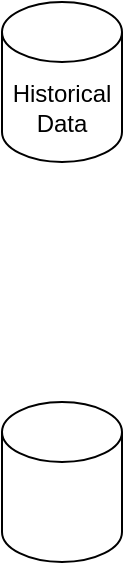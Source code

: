 <mxfile version="15.7.0" type="github"><diagram id="hX9of9gZMHkW3QrXXKWq" name="Page-1"><mxGraphModel dx="868" dy="440" grid="1" gridSize="10" guides="1" tooltips="1" connect="1" arrows="1" fold="1" page="1" pageScale="1" pageWidth="827" pageHeight="1169" math="0" shadow="0"><root><mxCell id="0"/><mxCell id="1" parent="0"/><mxCell id="5-vxBpQh0_bQib1fyuC_-1" value="Historical Data" style="shape=cylinder3;whiteSpace=wrap;html=1;boundedLbl=1;backgroundOutline=1;size=15;" vertex="1" parent="1"><mxGeometry x="40" y="40" width="60" height="80" as="geometry"/></mxCell><mxCell id="5-vxBpQh0_bQib1fyuC_-2" value="" style="shape=cylinder3;whiteSpace=wrap;html=1;boundedLbl=1;backgroundOutline=1;size=15;" vertex="1" parent="1"><mxGeometry x="40" y="240" width="60" height="80" as="geometry"/></mxCell></root></mxGraphModel></diagram></mxfile>